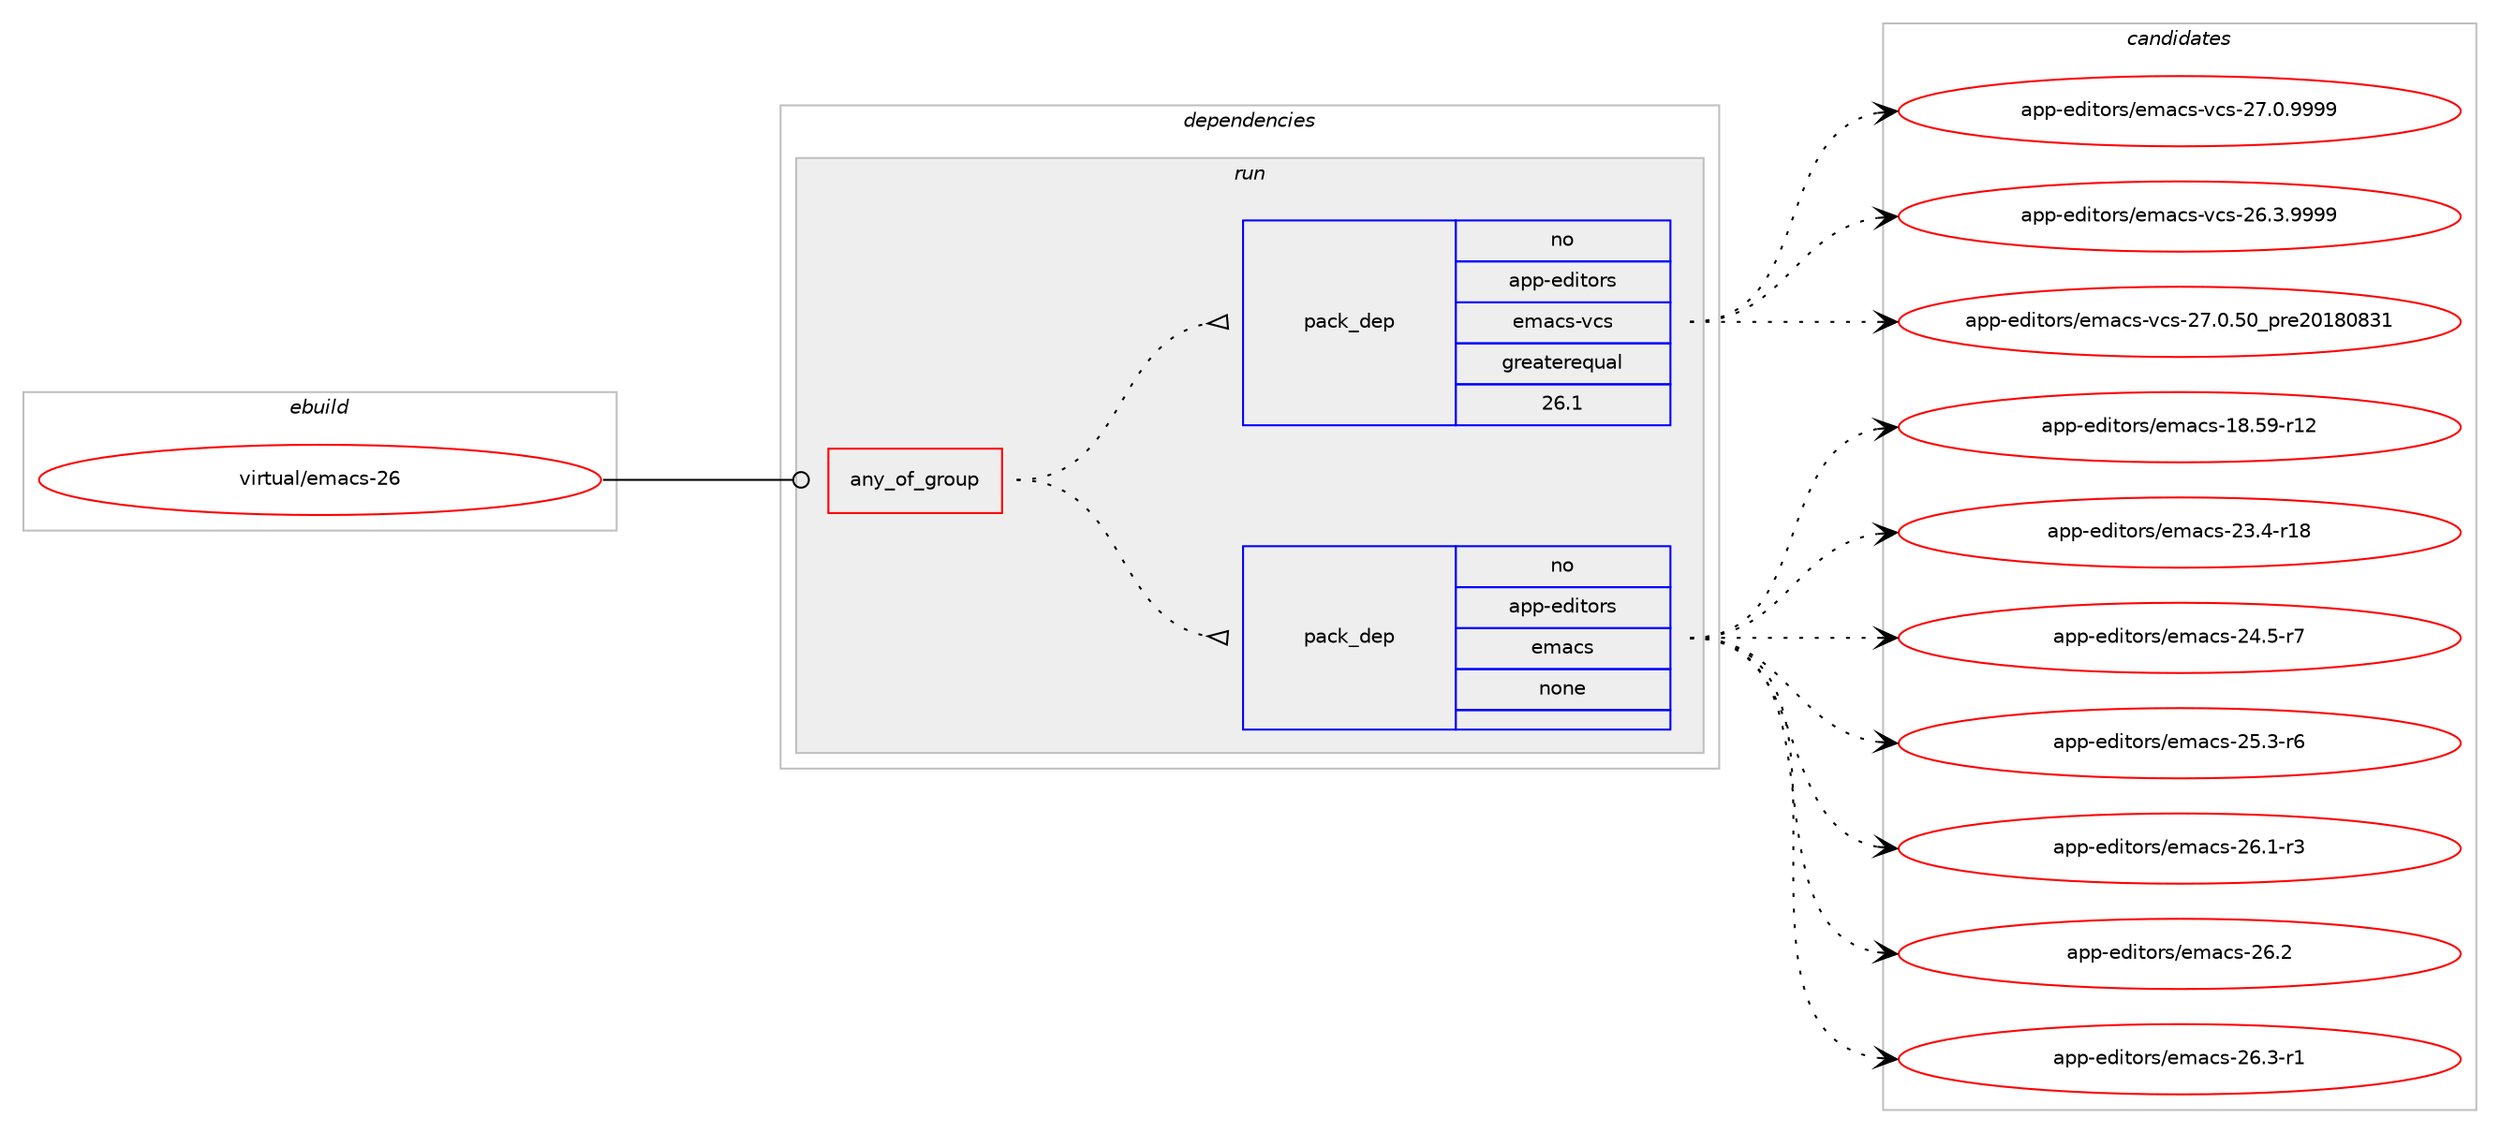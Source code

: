 digraph prolog {

# *************
# Graph options
# *************

newrank=true;
concentrate=true;
compound=true;
graph [rankdir=LR,fontname=Helvetica,fontsize=10,ranksep=1.5];#, ranksep=2.5, nodesep=0.2];
edge  [arrowhead=vee];
node  [fontname=Helvetica,fontsize=10];

# **********
# The ebuild
# **********

subgraph cluster_leftcol {
color=gray;
rank=same;
label=<<i>ebuild</i>>;
id [label="virtual/emacs-26", color=red, width=4, href="../virtual/emacs-26.svg"];
}

# ****************
# The dependencies
# ****************

subgraph cluster_midcol {
color=gray;
label=<<i>dependencies</i>>;
subgraph cluster_compile {
fillcolor="#eeeeee";
style=filled;
label=<<i>compile</i>>;
}
subgraph cluster_compileandrun {
fillcolor="#eeeeee";
style=filled;
label=<<i>compile and run</i>>;
}
subgraph cluster_run {
fillcolor="#eeeeee";
style=filled;
label=<<i>run</i>>;
subgraph any15306 {
dependency900178 [label=<<TABLE BORDER="0" CELLBORDER="1" CELLSPACING="0" CELLPADDING="4"><TR><TD CELLPADDING="10">any_of_group</TD></TR></TABLE>>, shape=none, color=red];subgraph pack667985 {
dependency900179 [label=<<TABLE BORDER="0" CELLBORDER="1" CELLSPACING="0" CELLPADDING="4" WIDTH="220"><TR><TD ROWSPAN="6" CELLPADDING="30">pack_dep</TD></TR><TR><TD WIDTH="110">no</TD></TR><TR><TD>app-editors</TD></TR><TR><TD>emacs</TD></TR><TR><TD>none</TD></TR><TR><TD></TD></TR></TABLE>>, shape=none, color=blue];
}
dependency900178:e -> dependency900179:w [weight=20,style="dotted",arrowhead="oinv"];
subgraph pack667986 {
dependency900180 [label=<<TABLE BORDER="0" CELLBORDER="1" CELLSPACING="0" CELLPADDING="4" WIDTH="220"><TR><TD ROWSPAN="6" CELLPADDING="30">pack_dep</TD></TR><TR><TD WIDTH="110">no</TD></TR><TR><TD>app-editors</TD></TR><TR><TD>emacs-vcs</TD></TR><TR><TD>greaterequal</TD></TR><TR><TD>26.1</TD></TR></TABLE>>, shape=none, color=blue];
}
dependency900178:e -> dependency900180:w [weight=20,style="dotted",arrowhead="oinv"];
}
id:e -> dependency900178:w [weight=20,style="solid",arrowhead="odot"];
}
}

# **************
# The candidates
# **************

subgraph cluster_choices {
rank=same;
color=gray;
label=<<i>candidates</i>>;

subgraph choice667985 {
color=black;
nodesep=1;
choice9711211245101100105116111114115471011099799115454956465357451144950 [label="app-editors/emacs-18.59-r12", color=red, width=4,href="../app-editors/emacs-18.59-r12.svg"];
choice97112112451011001051161111141154710110997991154550514652451144956 [label="app-editors/emacs-23.4-r18", color=red, width=4,href="../app-editors/emacs-23.4-r18.svg"];
choice971121124510110010511611111411547101109979911545505246534511455 [label="app-editors/emacs-24.5-r7", color=red, width=4,href="../app-editors/emacs-24.5-r7.svg"];
choice971121124510110010511611111411547101109979911545505346514511454 [label="app-editors/emacs-25.3-r6", color=red, width=4,href="../app-editors/emacs-25.3-r6.svg"];
choice971121124510110010511611111411547101109979911545505446494511451 [label="app-editors/emacs-26.1-r3", color=red, width=4,href="../app-editors/emacs-26.1-r3.svg"];
choice97112112451011001051161111141154710110997991154550544650 [label="app-editors/emacs-26.2", color=red, width=4,href="../app-editors/emacs-26.2.svg"];
choice971121124510110010511611111411547101109979911545505446514511449 [label="app-editors/emacs-26.3-r1", color=red, width=4,href="../app-editors/emacs-26.3-r1.svg"];
dependency900179:e -> choice9711211245101100105116111114115471011099799115454956465357451144950:w [style=dotted,weight="100"];
dependency900179:e -> choice97112112451011001051161111141154710110997991154550514652451144956:w [style=dotted,weight="100"];
dependency900179:e -> choice971121124510110010511611111411547101109979911545505246534511455:w [style=dotted,weight="100"];
dependency900179:e -> choice971121124510110010511611111411547101109979911545505346514511454:w [style=dotted,weight="100"];
dependency900179:e -> choice971121124510110010511611111411547101109979911545505446494511451:w [style=dotted,weight="100"];
dependency900179:e -> choice97112112451011001051161111141154710110997991154550544650:w [style=dotted,weight="100"];
dependency900179:e -> choice971121124510110010511611111411547101109979911545505446514511449:w [style=dotted,weight="100"];
}
subgraph choice667986 {
color=black;
nodesep=1;
choice9711211245101100105116111114115471011099799115451189911545505446514657575757 [label="app-editors/emacs-vcs-26.3.9999", color=red, width=4,href="../app-editors/emacs-vcs-26.3.9999.svg"];
choice971121124510110010511611111411547101109979911545118991154550554648465348951121141015048495648565149 [label="app-editors/emacs-vcs-27.0.50_pre20180831", color=red, width=4,href="../app-editors/emacs-vcs-27.0.50_pre20180831.svg"];
choice9711211245101100105116111114115471011099799115451189911545505546484657575757 [label="app-editors/emacs-vcs-27.0.9999", color=red, width=4,href="../app-editors/emacs-vcs-27.0.9999.svg"];
dependency900180:e -> choice9711211245101100105116111114115471011099799115451189911545505446514657575757:w [style=dotted,weight="100"];
dependency900180:e -> choice971121124510110010511611111411547101109979911545118991154550554648465348951121141015048495648565149:w [style=dotted,weight="100"];
dependency900180:e -> choice9711211245101100105116111114115471011099799115451189911545505546484657575757:w [style=dotted,weight="100"];
}
}

}

